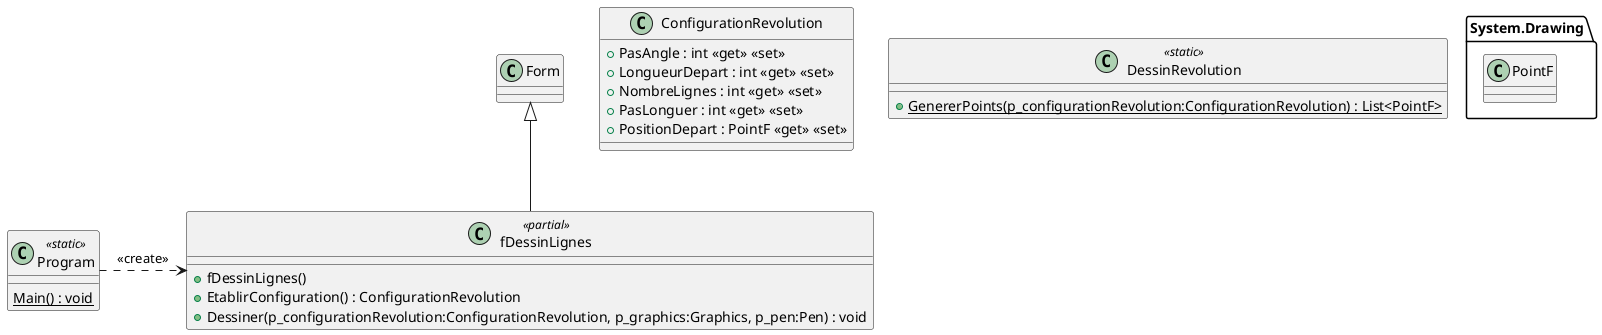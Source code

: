 @startuml diagDessin

set separator none

namespace System.Drawing {
    class PointF {}
}

class ConfigurationRevolution {
    + PasAngle : int <<get>> <<set>>
    + LongueurDepart : int <<get>> <<set>>
    + NombreLignes : int <<get>> <<set>>
    + PasLonguer : int <<get>> <<set>>
    + PositionDepart : PointF <<get>> <<set>>
}
class DessinRevolution <<static>> {
    + {static} GenererPoints(p_configurationRevolution:ConfigurationRevolution) : List<PointF>
}
class fDessinLignes <<partial>> {
    + fDessinLignes()
    + EtablirConfiguration() : ConfigurationRevolution
    + Dessiner(p_configurationRevolution:ConfigurationRevolution, p_graphics:Graphics, p_pen:Pen) : void
}
Form <|-- fDessinLignes

class Program <<static>> {
    {static} Main() : void
}

Program .right.> fDessinLignes : <<create>>

@enduml
